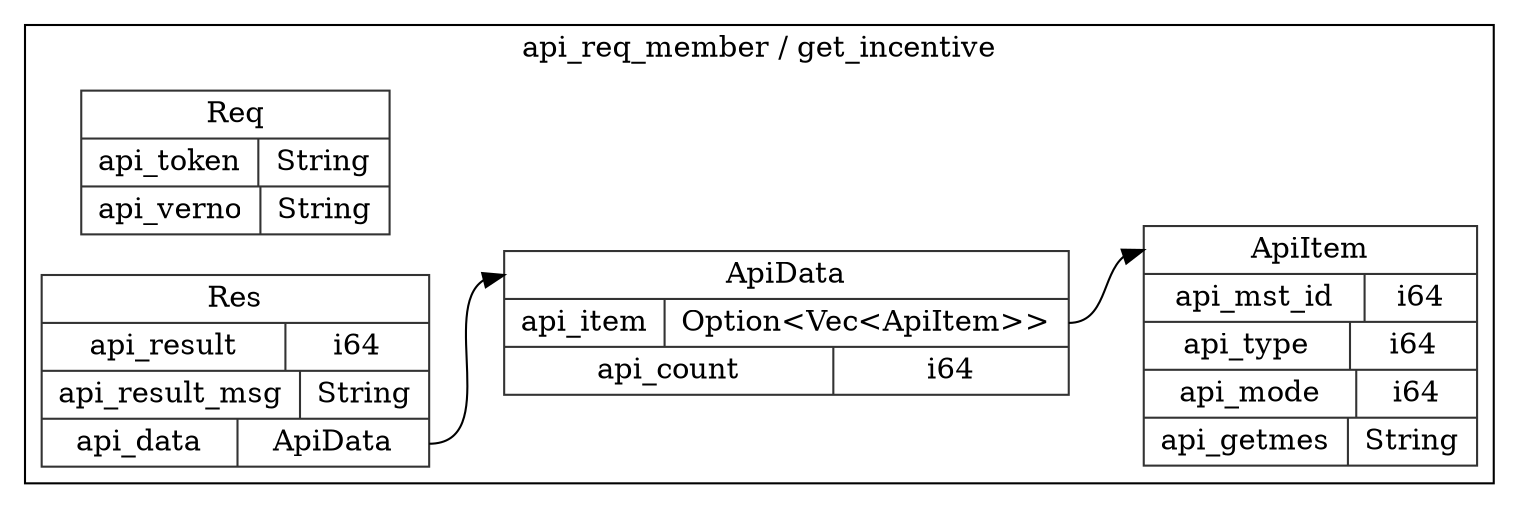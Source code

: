 digraph {
  rankdir=LR;
  subgraph cluster_0 {
    label="api_req_member / get_incentive";
    node [style="filled", color=white, style="solid", color=gray20];
    api_req_member__get_incentive__Req [label="<Req> Req  | { api_token | <api_token> String } | { api_verno | <api_verno> String }", shape=record];
    api_req_member__get_incentive__ApiData [label="<ApiData> ApiData  | { api_item | <api_item> Option\<Vec\<ApiItem\>\> } | { api_count | <api_count> i64 }", shape=record];
    api_req_member__get_incentive__ApiItem;
    api_req_member__get_incentive__ApiData:api_item:e -> api_req_member__get_incentive__ApiItem:ApiItem:w;
    api_req_member__get_incentive__ApiItem [label="<ApiItem> ApiItem  | { api_mst_id | <api_mst_id> i64 } | { api_type | <api_type> i64 } | { api_mode | <api_mode> i64 } | { api_getmes | <api_getmes> String }", shape=record];
    api_req_member__get_incentive__Res [label="<Res> Res  | { api_result | <api_result> i64 } | { api_result_msg | <api_result_msg> String } | { api_data | <api_data> ApiData }", shape=record];
    api_req_member__get_incentive__Res:api_data:e -> api_req_member__get_incentive__ApiData:ApiData:w;
  }
}
